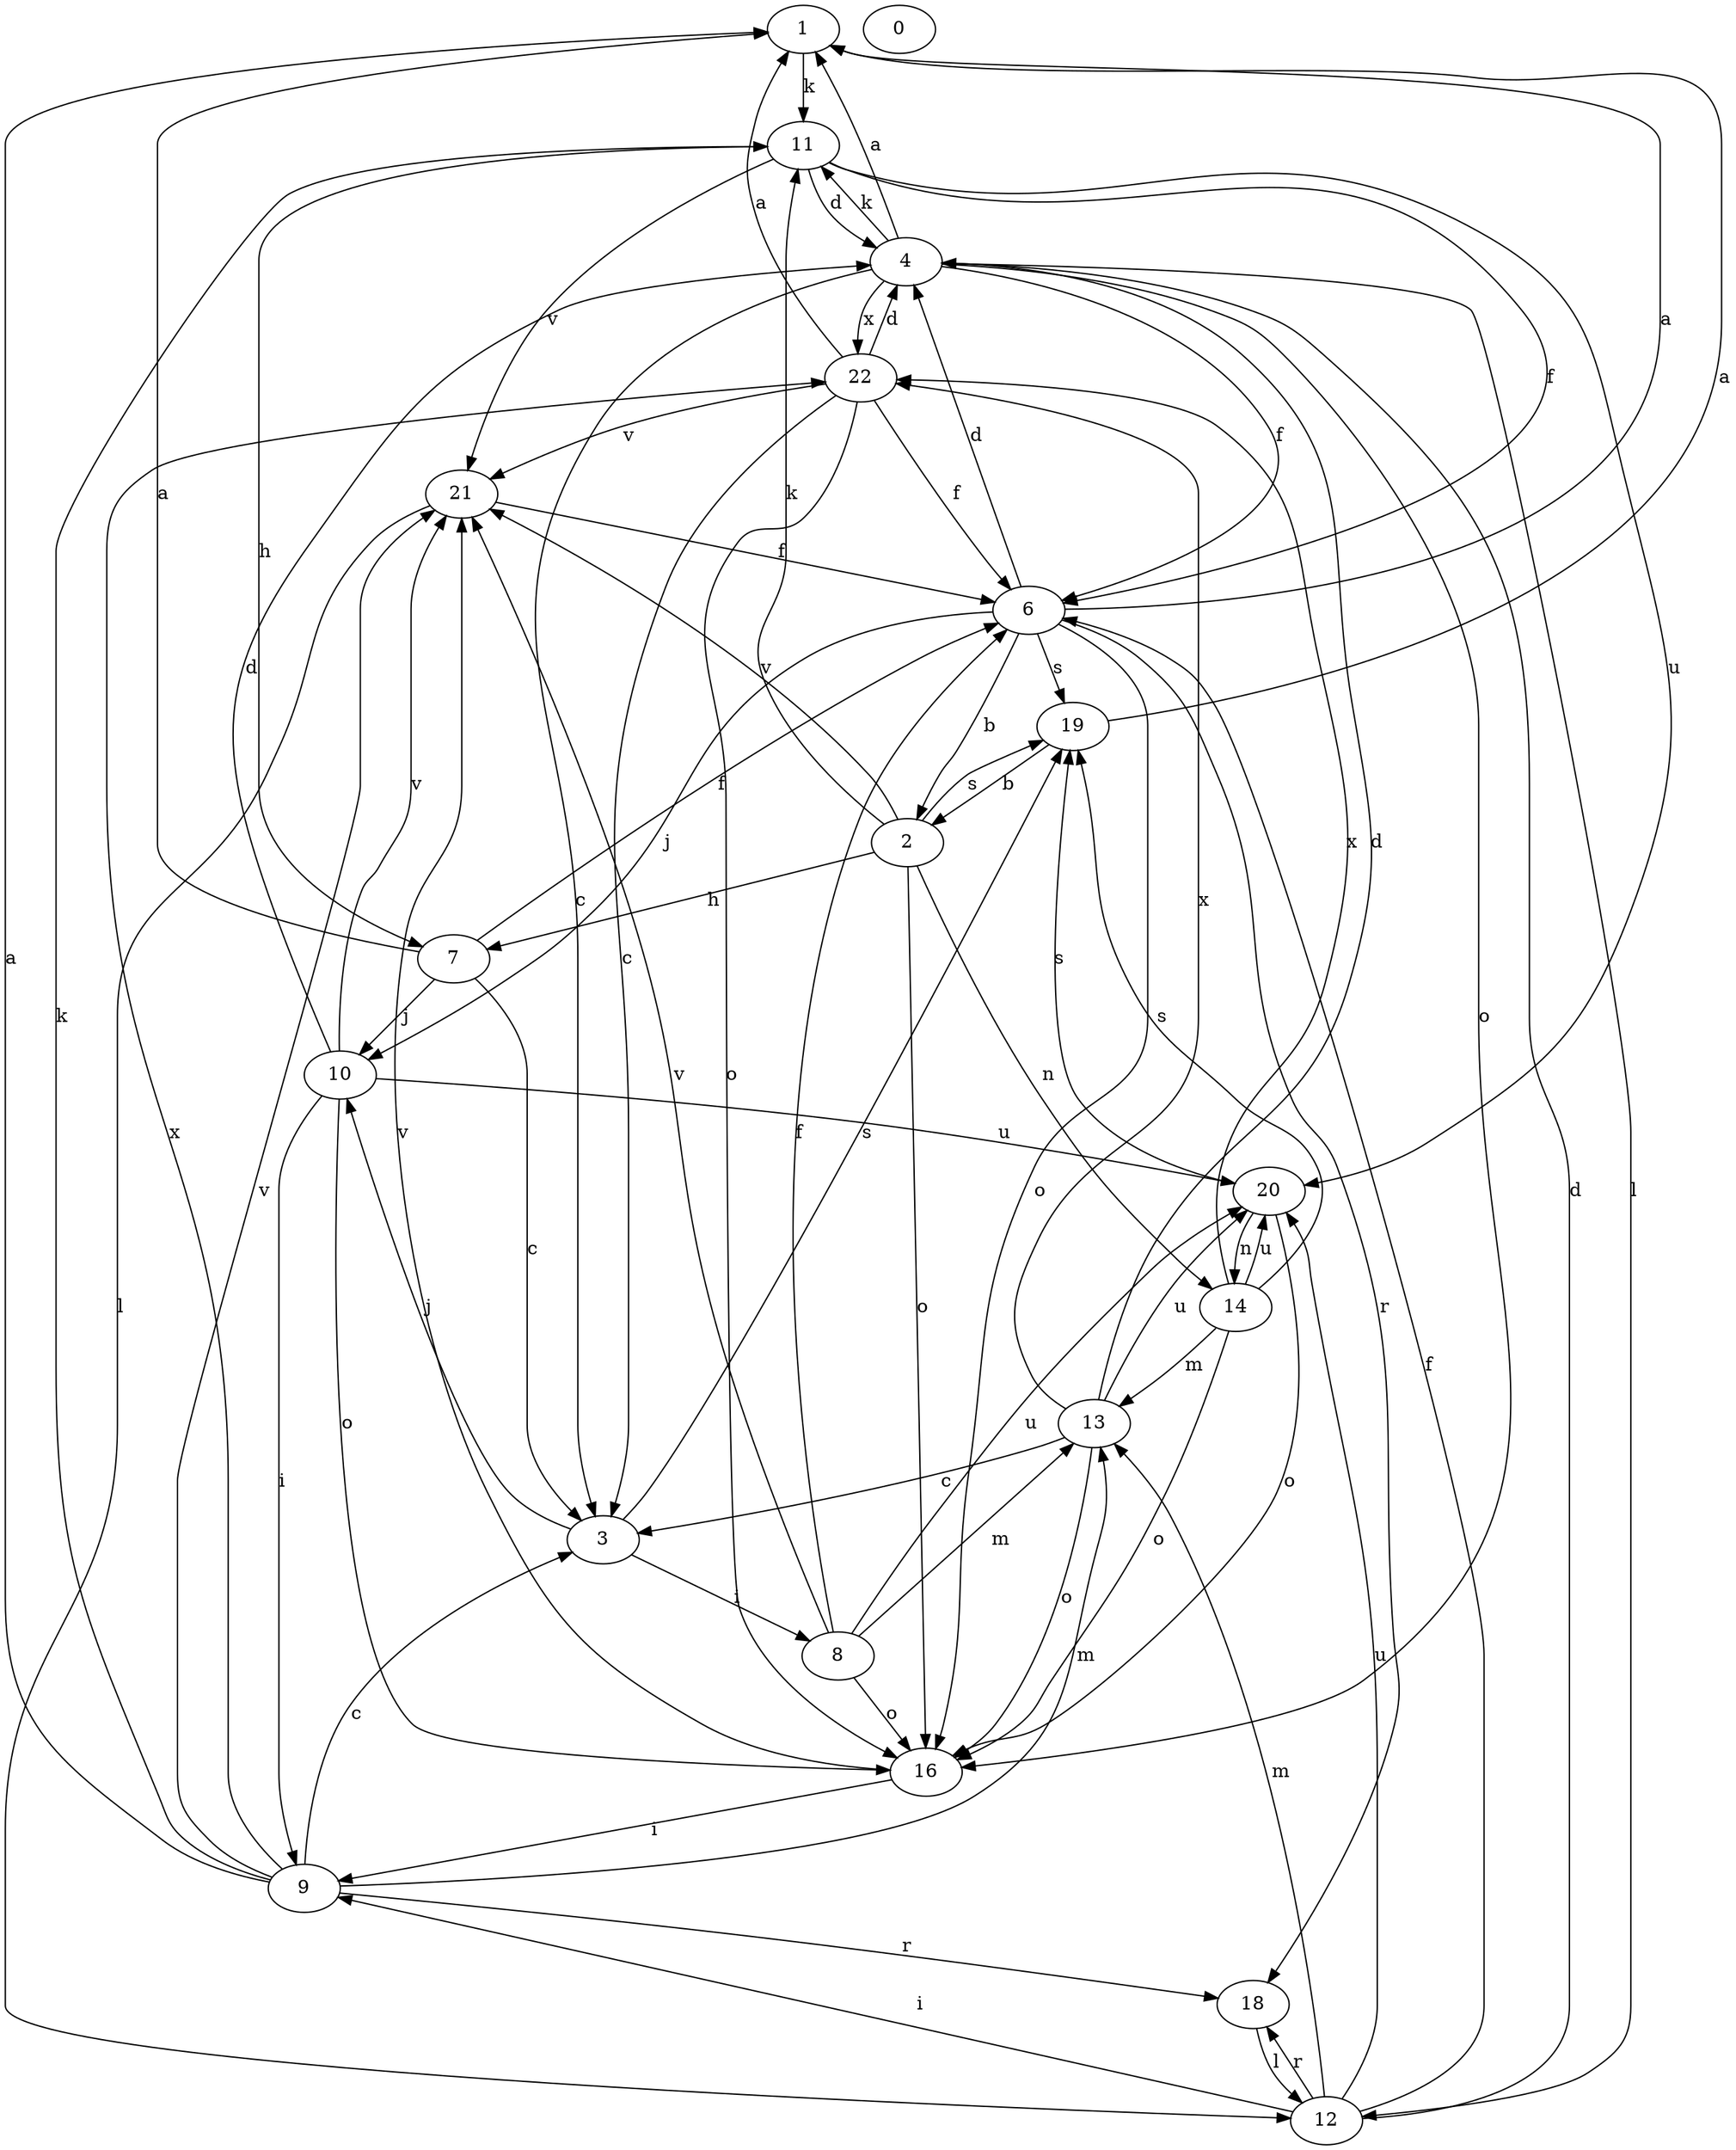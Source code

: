strict digraph  {
1;
2;
3;
4;
6;
0;
7;
8;
9;
10;
11;
12;
13;
14;
16;
18;
19;
20;
21;
22;
1 -> 11  [label=k];
2 -> 7  [label=h];
2 -> 11  [label=k];
2 -> 14  [label=n];
2 -> 16  [label=o];
2 -> 19  [label=s];
2 -> 21  [label=v];
3 -> 8  [label=i];
3 -> 10  [label=j];
3 -> 19  [label=s];
4 -> 1  [label=a];
4 -> 3  [label=c];
4 -> 6  [label=f];
4 -> 11  [label=k];
4 -> 12  [label=l];
4 -> 16  [label=o];
4 -> 22  [label=x];
6 -> 1  [label=a];
6 -> 2  [label=b];
6 -> 4  [label=d];
6 -> 10  [label=j];
6 -> 16  [label=o];
6 -> 18  [label=r];
6 -> 19  [label=s];
7 -> 1  [label=a];
7 -> 3  [label=c];
7 -> 6  [label=f];
7 -> 10  [label=j];
8 -> 6  [label=f];
8 -> 13  [label=m];
8 -> 16  [label=o];
8 -> 20  [label=u];
8 -> 21  [label=v];
9 -> 1  [label=a];
9 -> 3  [label=c];
9 -> 11  [label=k];
9 -> 13  [label=m];
9 -> 18  [label=r];
9 -> 21  [label=v];
9 -> 22  [label=x];
10 -> 4  [label=d];
10 -> 9  [label=i];
10 -> 16  [label=o];
10 -> 20  [label=u];
10 -> 21  [label=v];
11 -> 4  [label=d];
11 -> 6  [label=f];
11 -> 7  [label=h];
11 -> 20  [label=u];
11 -> 21  [label=v];
12 -> 4  [label=d];
12 -> 6  [label=f];
12 -> 9  [label=i];
12 -> 13  [label=m];
12 -> 18  [label=r];
12 -> 20  [label=u];
13 -> 3  [label=c];
13 -> 4  [label=d];
13 -> 16  [label=o];
13 -> 20  [label=u];
13 -> 22  [label=x];
14 -> 13  [label=m];
14 -> 16  [label=o];
14 -> 19  [label=s];
14 -> 20  [label=u];
14 -> 22  [label=x];
16 -> 9  [label=i];
16 -> 21  [label=v];
18 -> 12  [label=l];
19 -> 1  [label=a];
19 -> 2  [label=b];
20 -> 14  [label=n];
20 -> 16  [label=o];
20 -> 19  [label=s];
21 -> 6  [label=f];
21 -> 12  [label=l];
22 -> 1  [label=a];
22 -> 3  [label=c];
22 -> 4  [label=d];
22 -> 6  [label=f];
22 -> 16  [label=o];
22 -> 21  [label=v];
}
